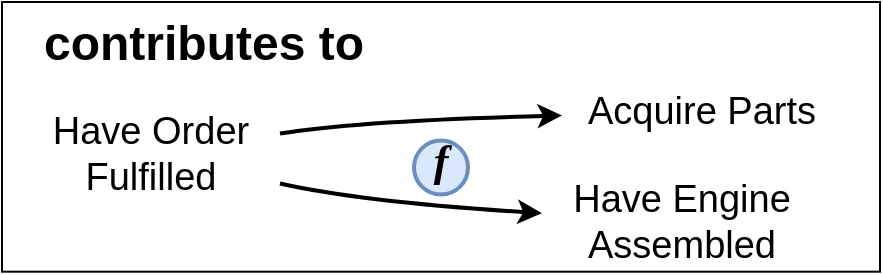 <mxfile version="15.4.0" type="device" pages="14"><diagram name="iRL-manu-rel-1-contr-neg" id="lrQCM1Hvvk60PSm_WDTy"><mxGraphModel dx="4578" dy="3978" grid="1" gridSize="10" guides="1" tooltips="1" connect="1" arrows="1" fold="1" page="1" pageScale="1" pageWidth="850" pageHeight="1100" math="0" shadow="0"><root><mxCell id="0"/><mxCell id="1" parent="0"/><mxCell id="fjFCKpnaUV9YH-O8B2NR-1" value="&lt;font&gt;&lt;b&gt;contributes to&lt;/b&gt;&lt;/font&gt;" style="rounded=0;whiteSpace=wrap;html=1;align=left;fontSize=24;spacingLeft=19;horizontal=1;verticalAlign=top;" parent="1" vertex="1"><mxGeometry x="-3180" y="-3000" width="439" height="134.84" as="geometry"/></mxCell><mxCell id="fjFCKpnaUV9YH-O8B2NR-2" value="Have Order Fulfilled" style="text;html=1;align=center;verticalAlign=middle;whiteSpace=wrap;rounded=0;fontSize=19;" parent="1" vertex="1"><mxGeometry x="-3170" y="-2947.58" width="129" height="47.58" as="geometry"/></mxCell><mxCell id="fjFCKpnaUV9YH-O8B2NR-3" value="Acquire Parts" style="text;html=1;align=center;verticalAlign=middle;whiteSpace=wrap;rounded=0;fontSize=19;" parent="1" vertex="1"><mxGeometry x="-2900" y="-2980" width="140" height="70" as="geometry"/></mxCell><mxCell id="fjFCKpnaUV9YH-O8B2NR-4" value="" style="endArrow=classic;html=1;strokeWidth=2;curved=1;fontStyle=0;fontSize=11;" parent="1" source="fjFCKpnaUV9YH-O8B2NR-2" target="fjFCKpnaUV9YH-O8B2NR-3" edge="1"><mxGeometry width="50" height="50" relative="1" as="geometry"><mxPoint x="-2973" y="-2919.58" as="sourcePoint"/><mxPoint x="-3001" y="-2890.58" as="targetPoint"/><Array as="points"><mxPoint x="-3001" y="-2940.74"/></Array></mxGeometry></mxCell><mxCell id="1B3afFmwg3iGzVP_gcV6-1" value="Have Engine Assembled" style="text;html=1;align=center;verticalAlign=middle;whiteSpace=wrap;rounded=0;fontSize=19;" parent="1" vertex="1"><mxGeometry x="-2910" y="-2910" width="140" height="40" as="geometry"/></mxCell><mxCell id="1B3afFmwg3iGzVP_gcV6-2" value="" style="endArrow=classic;html=1;strokeWidth=2;curved=1;fontStyle=0;fontSize=11;" parent="1" source="fjFCKpnaUV9YH-O8B2NR-2" target="1B3afFmwg3iGzVP_gcV6-1" edge="1"><mxGeometry width="50" height="50" relative="1" as="geometry"><mxPoint x="-3033" y="-2921" as="sourcePoint"/><mxPoint x="-2890" y="-2933" as="targetPoint"/><Array as="points"><mxPoint x="-3000" y="-2900"/></Array></mxGeometry></mxCell><object label="&lt;font face=&quot;Times New Roman&quot; style=&quot;font-size: 22px;&quot;&gt;&lt;i style=&quot;font-size: 22px;&quot;&gt;f&lt;/i&gt;&lt;/font&gt;" concept="effectGroup" id="n0GbMS6AL4RAyBENPc25-1"><mxCell style="ellipse;whiteSpace=wrap;html=1;aspect=fixed;strokeWidth=2;fontSize=22;fillColor=#dae8fc;strokeColor=#6c8ebf;verticalAlign=middle;spacingBottom=5;fontStyle=1" parent="1" vertex="1"><mxGeometry x="-2974" y="-2930.74" width="27" height="27" as="geometry"/></mxCell></object></root></mxGraphModel></diagram><diagram id="jRgEcZpF6pAmbIoYRc1D" name="iRL-manu-rel-2-contr-neg"><mxGraphModel dx="4578" dy="3978" grid="1" gridSize="10" guides="1" tooltips="1" connect="1" arrows="1" fold="1" page="1" pageScale="1" pageWidth="850" pageHeight="1100" math="0" shadow="0"><root><mxCell id="0"/><mxCell id="1" parent="0"/><mxCell id="3MwRY0myMUpInlV-LfYu-1" value="&lt;b&gt;contributes to&lt;/b&gt;" style="rounded=0;whiteSpace=wrap;html=1;align=left;fontSize=24;spacingLeft=19;horizontal=1;verticalAlign=top;" parent="1" vertex="1"><mxGeometry x="-3180" y="-3000" width="439" height="134.84" as="geometry"/></mxCell><mxCell id="3MwRY0myMUpInlV-LfYu-2" value="Have Engine Assembled" style="text;html=1;align=center;verticalAlign=middle;whiteSpace=wrap;rounded=0;fontSize=19;" parent="1" vertex="1"><mxGeometry x="-3170" y="-2940" width="129" height="30" as="geometry"/></mxCell><mxCell id="3MwRY0myMUpInlV-LfYu-3" value="Assemble Engine In House" style="text;html=1;align=center;verticalAlign=middle;whiteSpace=wrap;rounded=0;fontSize=19;" parent="1" vertex="1"><mxGeometry x="-2910" y="-3000" width="150" height="70" as="geometry"/></mxCell><mxCell id="3MwRY0myMUpInlV-LfYu-4" value="" style="endArrow=classic;html=1;strokeWidth=2;curved=1;fontStyle=0;fontSize=11;" parent="1" source="3MwRY0myMUpInlV-LfYu-2" target="3MwRY0myMUpInlV-LfYu-3" edge="1"><mxGeometry width="50" height="50" relative="1" as="geometry"><mxPoint x="-2973" y="-2919.58" as="sourcePoint"/><mxPoint x="-3001" y="-2890.58" as="targetPoint"/><Array as="points"><mxPoint x="-3001" y="-2940.74"/></Array></mxGeometry></mxCell><mxCell id="3MwRY0myMUpInlV-LfYu-6" value="Outsource Assembly" style="text;html=1;align=center;verticalAlign=middle;whiteSpace=wrap;rounded=0;fontSize=19;" parent="1" vertex="1"><mxGeometry x="-2900" y="-2920" width="140" height="40" as="geometry"/></mxCell><mxCell id="3MwRY0myMUpInlV-LfYu-7" value="" style="endArrow=classic;html=1;strokeWidth=2;curved=1;fontStyle=0;fontSize=11;exitX=1;exitY=0.5;exitDx=0;exitDy=0;" parent="1" source="3MwRY0myMUpInlV-LfYu-2" target="3MwRY0myMUpInlV-LfYu-6" edge="1"><mxGeometry width="50" height="50" relative="1" as="geometry"><mxPoint x="-3033" y="-2921" as="sourcePoint"/><mxPoint x="-2890" y="-2933" as="targetPoint"/><Array as="points"><mxPoint x="-3000" y="-2900"/></Array></mxGeometry></mxCell><object label="&lt;font face=&quot;Times New Roman&quot; style=&quot;font-size: 22px;&quot;&gt;&lt;i style=&quot;font-size: 22px;&quot;&gt;f&lt;/i&gt;&lt;/font&gt;" concept="effectGroup" id="y2nAMRSIOtC9xC3br-4C-1"><mxCell style="ellipse;whiteSpace=wrap;html=1;aspect=fixed;strokeWidth=2;fontSize=22;fillColor=#dae8fc;strokeColor=#6c8ebf;verticalAlign=middle;spacingBottom=5;fontStyle=1" parent="1" vertex="1"><mxGeometry x="-2960" y="-2930.74" width="27" height="27" as="geometry"/></mxCell></object></root></mxGraphModel></diagram><diagram id="zBmDgi2XzJmhAONFBeY-" name="iRL-manu-rel-3-contr-neg"><mxGraphModel dx="4578" dy="3978" grid="1" gridSize="10" guides="1" tooltips="1" connect="1" arrows="1" fold="1" page="1" pageScale="1" pageWidth="850" pageHeight="1100" math="0" shadow="0"><root><mxCell id="0"/><mxCell id="1" parent="0"/><mxCell id="jyI7H2SR0KBquLTpzaB4-1" value="&lt;b&gt;contributes to&lt;/b&gt;" style="rounded=0;whiteSpace=wrap;html=1;align=left;fontSize=24;spacingLeft=19;horizontal=1;verticalAlign=top;" parent="1" vertex="1"><mxGeometry x="-3180" y="-3000" width="439" height="134.84" as="geometry"/></mxCell><mxCell id="jyI7H2SR0KBquLTpzaB4-2" value="Acquire Parts" style="text;html=1;align=center;verticalAlign=middle;whiteSpace=wrap;rounded=0;fontSize=19;" parent="1" vertex="1"><mxGeometry x="-3170" y="-2932.24" width="129" height="30" as="geometry"/></mxCell><mxCell id="jyI7H2SR0KBquLTpzaB4-3" value="Parts Acquired In Time" style="text;html=1;align=center;verticalAlign=middle;whiteSpace=wrap;rounded=0;fontSize=19;" parent="1" vertex="1"><mxGeometry x="-2950" y="-3010" width="200" height="70" as="geometry"/></mxCell><mxCell id="jyI7H2SR0KBquLTpzaB4-4" value="" style="endArrow=classic;html=1;strokeWidth=2;curved=1;fontStyle=0;fontSize=11;" parent="1" source="jyI7H2SR0KBquLTpzaB4-2" target="jyI7H2SR0KBquLTpzaB4-3" edge="1"><mxGeometry width="50" height="50" relative="1" as="geometry"><mxPoint x="-2973" y="-2919.58" as="sourcePoint"/><mxPoint x="-3001" y="-2890.58" as="targetPoint"/><Array as="points"><mxPoint x="-3001" y="-2940.74"/></Array></mxGeometry></mxCell><mxCell id="jyI7H2SR0KBquLTpzaB4-6" value="Parts Acquired Late" style="text;html=1;align=center;verticalAlign=middle;whiteSpace=wrap;rounded=0;fontSize=19;" parent="1" vertex="1"><mxGeometry x="-2930" y="-2943.74" width="170" height="40" as="geometry"/></mxCell><mxCell id="jyI7H2SR0KBquLTpzaB4-7" value="" style="endArrow=classic;html=1;strokeWidth=2;curved=1;fontStyle=0;fontSize=11;exitX=1;exitY=0.5;exitDx=0;exitDy=0;" parent="1" source="jyI7H2SR0KBquLTpzaB4-2" target="jyI7H2SR0KBquLTpzaB4-6" edge="1"><mxGeometry width="50" height="50" relative="1" as="geometry"><mxPoint x="-3033" y="-2921" as="sourcePoint"/><mxPoint x="-2890" y="-2933" as="targetPoint"/><Array as="points"><mxPoint x="-3000" y="-2910"/></Array></mxGeometry></mxCell><object label="&lt;font face=&quot;Times New Roman&quot; style=&quot;font-size: 22px;&quot;&gt;&lt;i style=&quot;font-size: 22px;&quot;&gt;f&lt;/i&gt;&lt;/font&gt;" concept="effectGroup" id="VQg__jOPiKI8ullw5Ye1-2"><mxCell style="ellipse;whiteSpace=wrap;html=1;aspect=fixed;strokeWidth=2;fontSize=22;fillColor=#dae8fc;strokeColor=#6c8ebf;verticalAlign=middle;spacingBottom=5;fontStyle=1" parent="1" vertex="1"><mxGeometry x="-2998" y="-2927" width="27" height="27" as="geometry"/></mxCell></object><mxCell id="4Ixpwz-0s__r1BEwadpY-1" style="edgeStyle=orthogonalEdgeStyle;rounded=0;orthogonalLoop=1;jettySize=auto;html=1;exitX=0.5;exitY=1;exitDx=0;exitDy=0;" edge="1" parent="1" source="jyI7H2SR0KBquLTpzaB4-2" target="jyI7H2SR0KBquLTpzaB4-2"><mxGeometry relative="1" as="geometry"/></mxCell><mxCell id="4Ixpwz-0s__r1BEwadpY-2" value="Parts Never Acquired" style="text;html=1;align=center;verticalAlign=middle;whiteSpace=wrap;rounded=0;fontSize=19;" vertex="1" parent="1"><mxGeometry x="-2940" y="-2903.74" width="190" height="40" as="geometry"/></mxCell><mxCell id="4Ixpwz-0s__r1BEwadpY-3" value="" style="endArrow=classic;html=1;strokeWidth=2;curved=1;fontStyle=0;fontSize=11;" edge="1" parent="1" source="jyI7H2SR0KBquLTpzaB4-2" target="4Ixpwz-0s__r1BEwadpY-2"><mxGeometry width="50" height="50" relative="1" as="geometry"><mxPoint x="-3031" y="-2907.24" as="sourcePoint"/><mxPoint x="-2890" y="-2903.082" as="targetPoint"/><Array as="points"><mxPoint x="-2990" y="-2884"/></Array></mxGeometry></mxCell></root></mxGraphModel></diagram><diagram id="1IxjrtlEPSZ1EHy36e9s" name="iRL-manu-rel-4-contr-neg"><mxGraphModel dx="4578" dy="3978" grid="1" gridSize="10" guides="1" tooltips="1" connect="1" arrows="1" fold="1" page="1" pageScale="1" pageWidth="850" pageHeight="1100" math="0" shadow="0"><root><mxCell id="0"/><mxCell id="1" parent="0"/><mxCell id="nlNQb1uuhed4q07HRmEf-1" value="&lt;b&gt;contributes to&lt;/b&gt;" style="rounded=0;whiteSpace=wrap;html=1;align=left;fontSize=24;spacingLeft=19;horizontal=1;verticalAlign=top;" parent="1" vertex="1"><mxGeometry x="-3180" y="-3000" width="439" height="134.84" as="geometry"/></mxCell><mxCell id="nlNQb1uuhed4q07HRmEf-2" value="Parts Never Acquired" style="text;html=1;align=center;verticalAlign=middle;whiteSpace=wrap;rounded=0;fontSize=19;" parent="1" vertex="1"><mxGeometry x="-3150" y="-2930.74" width="120" height="30" as="geometry"/></mxCell><mxCell id="nlNQb1uuhed4q07HRmEf-3" value="&amp;nbsp;Order is Cancelled" style="text;html=1;align=center;verticalAlign=middle;whiteSpace=wrap;rounded=0;fontSize=19;" parent="1" vertex="1"><mxGeometry x="-2880" y="-2950.74" width="100" height="70" as="geometry"/></mxCell><mxCell id="RuJxHSUn0UA0OMpb73bB-1" value="" style="endArrow=classic;html=1;strokeWidth=2;curved=1;fontStyle=0;fontSize=11;" parent="1" source="nlNQb1uuhed4q07HRmEf-2" target="nlNQb1uuhed4q07HRmEf-3" edge="1"><mxGeometry width="50" height="50" relative="1" as="geometry"><mxPoint x="-3043" y="-2931" as="sourcePoint"/><mxPoint x="-2900" y="-2943" as="targetPoint"/><Array as="points"><mxPoint x="-3001" y="-2940.74"/></Array></mxGeometry></mxCell><mxCell id="RuJxHSUn0UA0OMpb73bB-2" value="&lt;span style=&quot;color: rgba(0, 0, 0, 0); font-family: monospace; font-size: 0px; text-align: start; background-color: rgb(251, 251, 251);&quot;&gt;%3CmxGraphModel%3E%3Croot%3E%3CmxCell%20id%3D%220%22%2F%3E%3CmxCell%20id%3D%221%22%20parent%3D%220%22%2F%3E%3Cobject%20label%3D%22%26lt%3Bfont%20face%3D%26quot%3BTimes%20New%20Roman%26quot%3B%20style%3D%26quot%3Bfont-size%3A%2022px%3B%26quot%3B%26gt%3B%26lt%3Bi%20style%3D%26quot%3Bfont-size%3A%2022px%3B%26quot%3B%26gt%3Bf%26lt%3B%2Fi%26gt%3B%26lt%3B%2Ffont%26gt%3B%22%20concept%3D%22effectGroup%22%20id%3D%222%22%3E%3CmxCell%20style%3D%22ellipse%3BwhiteSpace%3Dwrap%3Bhtml%3D1%3Baspect%3Dfixed%3BstrokeWidth%3D2%3BfontSize%3D22%3BfillColor%3D%23dae8fc%3BstrokeColor%3D%236c8ebf%3BverticalAlign%3Dmiddle%3BspacingBottom%3D5%3BfontStyle%3D1%22%20vertex%3D%221%22%20parent%3D%221%22%3E%3CmxGeometry%20x%3D%22-2974%22%20y%3D%22-2930.74%22%20width%3D%2227%22%20height%3D%2227%22%20as%3D%22geometry%22%2F%3E%3C%2FmxCell%3E%3C%2Fobject%3E%3C%2Froot%3E%3C%2FmxGraphModel%3E&lt;/span&gt;" style="edgeLabel;html=1;align=center;verticalAlign=middle;resizable=0;points=[];fontSize=22;labelBackgroundColor=default;" parent="RuJxHSUn0UA0OMpb73bB-1" vertex="1" connectable="0"><mxGeometry x="-0.196" y="-16" relative="1" as="geometry"><mxPoint x="10" y="-18" as="offset"/></mxGeometry></mxCell><object label="&lt;font face=&quot;Times New Roman&quot; style=&quot;font-size: 22px;&quot;&gt;&lt;i style=&quot;font-size: 22px;&quot;&gt;f&lt;/i&gt;&lt;/font&gt;" concept="effectGroup" id="-CTbC-0-UyElyNx4-uv4-1"><mxCell style="ellipse;whiteSpace=wrap;html=1;aspect=fixed;strokeWidth=2;fontSize=22;fillColor=#dae8fc;strokeColor=#6c8ebf;verticalAlign=middle;spacingBottom=5;fontStyle=1" parent="1" vertex="1"><mxGeometry x="-2974" y="-2910" width="27" height="27" as="geometry"/></mxCell></object></root></mxGraphModel></diagram><diagram id="mF4jjamFUtdUcgxOceSQ" name="iRL-manu-rel-5-contr-neg"><mxGraphModel dx="4578" dy="3978" grid="1" gridSize="10" guides="1" tooltips="1" connect="1" arrows="1" fold="1" page="1" pageScale="1" pageWidth="850" pageHeight="1100" math="0" shadow="0"><root><mxCell id="0"/><mxCell id="1" parent="0"/><mxCell id="Jh1ieqGiToqUIMGj4EJh-1" value="&lt;b&gt;contributes to&lt;/b&gt;" style="rounded=0;whiteSpace=wrap;html=1;align=left;fontSize=24;spacingLeft=19;horizontal=1;verticalAlign=top;" parent="1" vertex="1"><mxGeometry x="-3220" y="-3040" width="439" height="134.84" as="geometry"/></mxCell><mxCell id="Jh1ieqGiToqUIMGj4EJh-2" value="Order is Cancelled" style="text;html=1;align=center;verticalAlign=middle;whiteSpace=wrap;rounded=0;fontSize=19;" parent="1" vertex="1"><mxGeometry x="-3180" y="-2970.74" width="100" height="30" as="geometry"/></mxCell><mxCell id="Jh1ieqGiToqUIMGj4EJh-3" value="Penalty is Issued" style="text;html=1;align=center;verticalAlign=middle;whiteSpace=wrap;rounded=0;fontSize=19;" parent="1" vertex="1"><mxGeometry x="-2910" y="-2990.74" width="90" height="70" as="geometry"/></mxCell><mxCell id="Jh1ieqGiToqUIMGj4EJh-4" value="" style="endArrow=classic;html=1;strokeWidth=2;curved=1;fontStyle=0;fontSize=11;" parent="1" source="Jh1ieqGiToqUIMGj4EJh-2" target="Jh1ieqGiToqUIMGj4EJh-3" edge="1"><mxGeometry width="50" height="50" relative="1" as="geometry"><mxPoint x="-3083" y="-2971" as="sourcePoint"/><mxPoint x="-2940" y="-2983" as="targetPoint"/><Array as="points"><mxPoint x="-3041" y="-2980.74"/></Array></mxGeometry></mxCell><object label="&lt;font face=&quot;Times New Roman&quot; style=&quot;font-size: 22px;&quot;&gt;&lt;i style=&quot;font-size: 22px;&quot;&gt;f&lt;/i&gt;&lt;/font&gt;" concept="effectGroup" id="W8saQ-b4gjzSUmflHWuE-1"><mxCell style="ellipse;whiteSpace=wrap;html=1;aspect=fixed;strokeWidth=2;fontSize=22;fillColor=#dae8fc;strokeColor=#6c8ebf;verticalAlign=middle;spacingBottom=5;fontStyle=1" parent="1" vertex="1"><mxGeometry x="-3000" y="-2960" width="27" height="27" as="geometry"/></mxCell></object></root></mxGraphModel></diagram><diagram id="vYKbGq_c37cxqWt-kweQ" name="iRL-manu-rel-6-contr-neg"><mxGraphModel dx="4578" dy="3978" grid="1" gridSize="10" guides="1" tooltips="1" connect="1" arrows="1" fold="1" page="1" pageScale="1" pageWidth="850" pageHeight="1100" math="0" shadow="0"><root><mxCell id="0"/><mxCell id="1" parent="0"/><mxCell id="4D4Ky4i7R2cBNQQYwYDM-1" value="&lt;b&gt;contributes to&lt;/b&gt;" style="rounded=0;whiteSpace=wrap;html=1;align=left;fontSize=24;spacingLeft=19;horizontal=1;verticalAlign=top;" parent="1" vertex="1"><mxGeometry x="-3220" y="-3040" width="439" height="134.84" as="geometry"/></mxCell><mxCell id="4D4Ky4i7R2cBNQQYwYDM-2" value="Previous Order was Cancelled" style="text;html=1;align=center;verticalAlign=middle;whiteSpace=wrap;rounded=0;fontSize=19;" parent="1" vertex="1"><mxGeometry x="-3181" y="-2970.74" width="100" height="30" as="geometry"/></mxCell><mxCell id="4D4Ky4i7R2cBNQQYwYDM-3" value="Penalty is Issued" style="text;html=1;align=center;verticalAlign=middle;whiteSpace=wrap;rounded=0;fontSize=19;" parent="1" vertex="1"><mxGeometry x="-2910" y="-2981.11" width="90" height="50.74" as="geometry"/></mxCell><mxCell id="4D4Ky4i7R2cBNQQYwYDM-4" value="" style="endArrow=classic;html=1;strokeWidth=2;curved=1;fontStyle=0;fontSize=11;" parent="1" source="4D4Ky4i7R2cBNQQYwYDM-2" target="4D4Ky4i7R2cBNQQYwYDM-3" edge="1"><mxGeometry width="50" height="50" relative="1" as="geometry"><mxPoint x="-3083" y="-2971" as="sourcePoint"/><mxPoint x="-2940" y="-2983" as="targetPoint"/><Array as="points"><mxPoint x="-3041" y="-2980.74"/></Array></mxGeometry></mxCell><object label="&lt;font face=&quot;Times New Roman&quot; style=&quot;font-size: 22px;&quot;&gt;&lt;i style=&quot;font-size: 22px;&quot;&gt;f&lt;/i&gt;&lt;/font&gt;" concept="effectGroup" id="vwCGuKpCg3rd1ExptLRq-1"><mxCell style="ellipse;whiteSpace=wrap;html=1;aspect=fixed;strokeWidth=2;fontSize=22;fillColor=#dae8fc;strokeColor=#6c8ebf;verticalAlign=middle;spacingBottom=5;fontStyle=1" parent="1" vertex="1"><mxGeometry x="-3000" y="-3008.11" width="27" height="27" as="geometry"/></mxCell></object></root></mxGraphModel></diagram><diagram id="Au_eIEvgqQtElC9Wct7o" name="iRL-manu-rel-7-contr-neg"><mxGraphModel dx="4578" dy="3978" grid="1" gridSize="10" guides="1" tooltips="1" connect="1" arrows="1" fold="1" page="1" pageScale="1" pageWidth="850" pageHeight="1100" math="0" shadow="0"><root><mxCell id="0"/><mxCell id="1" parent="0"/><mxCell id="8bAgGs7-TkSVf-weHCQd-1" value="&lt;b&gt;contributes to&lt;/b&gt;" style="rounded=0;whiteSpace=wrap;html=1;align=left;fontSize=24;spacingLeft=19;horizontal=1;verticalAlign=top;" parent="1" vertex="1"><mxGeometry x="-3220" y="-3040" width="439" height="134.84" as="geometry"/></mxCell><mxCell id="8bAgGs7-TkSVf-weHCQd-2" value="Acquire Parts" style="text;html=1;align=center;verticalAlign=middle;whiteSpace=wrap;rounded=0;fontSize=19;" parent="1" vertex="1"><mxGeometry x="-3181" y="-2970.74" width="100" height="30" as="geometry"/></mxCell><mxCell id="8bAgGs7-TkSVf-weHCQd-3" value="Have the Engine Assembled" style="text;html=1;align=center;verticalAlign=middle;whiteSpace=wrap;rounded=0;fontSize=19;" parent="1" vertex="1"><mxGeometry x="-2930" y="-2981.11" width="130" height="50.74" as="geometry"/></mxCell><mxCell id="8bAgGs7-TkSVf-weHCQd-4" value="" style="endArrow=classic;html=1;strokeWidth=2;curved=1;fontStyle=0;fontSize=11;" parent="1" source="8bAgGs7-TkSVf-weHCQd-2" target="8bAgGs7-TkSVf-weHCQd-3" edge="1"><mxGeometry width="50" height="50" relative="1" as="geometry"><mxPoint x="-3083" y="-2971" as="sourcePoint"/><mxPoint x="-2940" y="-2983" as="targetPoint"/><Array as="points"><mxPoint x="-3020" y="-2970"/></Array></mxGeometry></mxCell><object label="&lt;font face=&quot;Times New Roman&quot; style=&quot;font-size: 22px;&quot;&gt;&lt;i style=&quot;font-size: 22px;&quot;&gt;f&lt;/i&gt;&lt;/font&gt;" concept="effectGroup" id="yQDvTOH-EMm6IKngJEXE-1"><mxCell style="ellipse;whiteSpace=wrap;html=1;aspect=fixed;strokeWidth=2;fontSize=22;fillColor=#dae8fc;strokeColor=#6c8ebf;verticalAlign=middle;spacingBottom=5;fontStyle=1" parent="1" vertex="1"><mxGeometry x="-2974" y="-3008.11" width="27" height="27" as="geometry"/></mxCell></object></root></mxGraphModel></diagram><diagram id="4KhcXFip8CfWlh6ND8Yw" name="iRL-manu-rel-8-contr-neg"><mxGraphModel dx="4578" dy="3978" grid="1" gridSize="10" guides="1" tooltips="1" connect="1" arrows="1" fold="1" page="1" pageScale="1" pageWidth="850" pageHeight="1100" math="0" shadow="0"><root><mxCell id="0"/><mxCell id="1" parent="0"/><mxCell id="HlySVwfMdXEdnLrNr_hF-1" value="&lt;b&gt;contributes to&lt;/b&gt;" style="rounded=0;whiteSpace=wrap;html=1;align=left;fontSize=24;spacingLeft=19;horizontal=1;verticalAlign=top;" parent="1" vertex="1"><mxGeometry x="-3220" y="-3040" width="439" height="134.84" as="geometry"/></mxCell><mxCell id="HlySVwfMdXEdnLrNr_hF-2" value="Reputation (previous status)" style="text;html=1;align=center;verticalAlign=middle;whiteSpace=wrap;rounded=0;fontSize=19;" parent="1" vertex="1"><mxGeometry x="-3181" y="-2970.74" width="100" height="30" as="geometry"/></mxCell><mxCell id="HlySVwfMdXEdnLrNr_hF-3" value="Reputation" style="text;html=1;align=center;verticalAlign=middle;whiteSpace=wrap;rounded=0;fontSize=19;" parent="1" vertex="1"><mxGeometry x="-2920" y="-2990" width="100" height="49.26" as="geometry"/></mxCell><mxCell id="HlySVwfMdXEdnLrNr_hF-4" value="" style="endArrow=classic;html=1;strokeWidth=2;curved=1;fontStyle=0;fontSize=11;" parent="1" source="HlySVwfMdXEdnLrNr_hF-2" target="HlySVwfMdXEdnLrNr_hF-3" edge="1"><mxGeometry width="50" height="50" relative="1" as="geometry"><mxPoint x="-3083" y="-2971" as="sourcePoint"/><mxPoint x="-2940" y="-2983" as="targetPoint"/><Array as="points"><mxPoint x="-3000" y="-2981"/></Array></mxGeometry></mxCell><object label="&lt;font face=&quot;Times New Roman&quot; style=&quot;font-size: 22px;&quot;&gt;&lt;i style=&quot;font-size: 22px;&quot;&gt;f&lt;/i&gt;&lt;/font&gt;" concept="effectGroup" id="QxmQ4iel6p85cXNovwvX-1"><mxCell style="ellipse;whiteSpace=wrap;html=1;aspect=fixed;strokeWidth=2;fontSize=22;fillColor=#dae8fc;strokeColor=#6c8ebf;verticalAlign=middle;spacingBottom=5;fontStyle=1" parent="1" vertex="1"><mxGeometry x="-2988" y="-3017" width="27" height="27" as="geometry"/></mxCell></object></root></mxGraphModel></diagram><diagram id="FeQZBwoRJbgXJpnwxUOL" name="iRL-manu-rel-9-contr-neg"><mxGraphModel dx="4578" dy="3978" grid="1" gridSize="10" guides="1" tooltips="1" connect="1" arrows="1" fold="1" page="1" pageScale="1" pageWidth="850" pageHeight="1100" math="0" shadow="0"><root><mxCell id="0"/><mxCell id="1" parent="0"/><mxCell id="kzmNn4Tice0ezbUPIXT1-1" value="&lt;b&gt;contributes to&lt;/b&gt;" style="rounded=0;whiteSpace=wrap;html=1;align=left;fontSize=24;spacingLeft=19;horizontal=1;verticalAlign=top;" parent="1" vertex="1"><mxGeometry x="-3220" y="-3040" width="439" height="134.84" as="geometry"/></mxCell><mxCell id="kzmNn4Tice0ezbUPIXT1-2" value="Good Construction Quality" style="text;html=1;align=center;verticalAlign=middle;whiteSpace=wrap;rounded=0;fontSize=19;" parent="1" vertex="1"><mxGeometry x="-3181" y="-2970.74" width="100" height="30" as="geometry"/></mxCell><mxCell id="kzmNn4Tice0ezbUPIXT1-3" value="Reputation" style="text;html=1;align=center;verticalAlign=middle;whiteSpace=wrap;rounded=0;fontSize=19;" parent="1" vertex="1"><mxGeometry x="-2960" y="-2990.74" width="140" height="70" as="geometry"/></mxCell><mxCell id="kzmNn4Tice0ezbUPIXT1-4" value="" style="endArrow=classic;html=1;strokeWidth=2;curved=1;fontStyle=0;fontSize=11;" parent="1" source="kzmNn4Tice0ezbUPIXT1-2" target="kzmNn4Tice0ezbUPIXT1-3" edge="1"><mxGeometry width="50" height="50" relative="1" as="geometry"><mxPoint x="-3083" y="-2971" as="sourcePoint"/><mxPoint x="-2940" y="-2983" as="targetPoint"/><Array as="points"><mxPoint x="-3041" y="-2980.74"/></Array></mxGeometry></mxCell><object label="&lt;font face=&quot;Times New Roman&quot; style=&quot;font-size: 22px;&quot;&gt;&lt;i style=&quot;font-size: 22px;&quot;&gt;f&lt;/i&gt;&lt;/font&gt;" concept="effectGroup" id="Sju9_huK6cim9UV3leqf-1"><mxCell style="ellipse;whiteSpace=wrap;html=1;aspect=fixed;strokeWidth=2;fontSize=22;fillColor=#dae8fc;strokeColor=#6c8ebf;verticalAlign=middle;spacingBottom=5;fontStyle=1" parent="1" vertex="1"><mxGeometry x="-3014" y="-3017.74" width="27" height="27" as="geometry"/></mxCell></object></root></mxGraphModel></diagram><diagram id="P1F7y5oBeZOF15YZMAfe" name="iRL-manu-rel-10-contr-neg"><mxGraphModel dx="4578" dy="3978" grid="1" gridSize="10" guides="1" tooltips="1" connect="1" arrows="1" fold="1" page="1" pageScale="1" pageWidth="850" pageHeight="1100" math="0" shadow="0"><root><mxCell id="0"/><mxCell id="1" parent="0"/><mxCell id="xvbG_RXCLySQc_8d9MsR-1" value="&lt;b&gt;contributes to&lt;/b&gt;" style="rounded=0;whiteSpace=wrap;html=1;align=left;fontSize=24;spacingLeft=19;horizontal=1;verticalAlign=top;" parent="1" vertex="1"><mxGeometry x="-3220" y="-3040" width="439" height="134.84" as="geometry"/></mxCell><mxCell id="xvbG_RXCLySQc_8d9MsR-2" value="Bad Construction Quality" style="text;html=1;align=center;verticalAlign=middle;whiteSpace=wrap;rounded=0;fontSize=19;" parent="1" vertex="1"><mxGeometry x="-3220" y="-2990" width="158" height="70" as="geometry"/></mxCell><mxCell id="xvbG_RXCLySQc_8d9MsR-3" value="Reputation" style="text;html=1;align=center;verticalAlign=middle;whiteSpace=wrap;rounded=0;fontSize=19;" parent="1" vertex="1"><mxGeometry x="-2941" y="-2990.74" width="140" height="70" as="geometry"/></mxCell><mxCell id="xvbG_RXCLySQc_8d9MsR-4" value="" style="endArrow=classic;html=1;strokeWidth=2;curved=1;fontStyle=0;fontSize=11;" parent="1" source="xvbG_RXCLySQc_8d9MsR-2" target="xvbG_RXCLySQc_8d9MsR-3" edge="1"><mxGeometry width="50" height="50" relative="1" as="geometry"><mxPoint x="-3083" y="-2971" as="sourcePoint"/><mxPoint x="-2940" y="-2983" as="targetPoint"/><Array as="points"><mxPoint x="-3000" y="-2940"/></Array></mxGeometry></mxCell><object label="&lt;font face=&quot;Times New Roman&quot; style=&quot;font-size: 22px;&quot;&gt;&lt;i style=&quot;font-size: 22px;&quot;&gt;f&lt;/i&gt;&lt;/font&gt;" concept="effectGroup" id="rU_0Xoy4YSvmLJbQ-bRQ-1"><mxCell style="ellipse;whiteSpace=wrap;html=1;aspect=fixed;strokeWidth=2;fontSize=22;fillColor=#dae8fc;strokeColor=#6c8ebf;verticalAlign=middle;spacingBottom=5;fontStyle=1" parent="1" vertex="1"><mxGeometry x="-3002" y="-2990.74" width="27" height="27" as="geometry"/></mxCell></object></root></mxGraphModel></diagram><diagram id="Xo7n9-qTVo7QPiPUUxzN" name="iRL-manu-rel-11-contr-neg"><mxGraphModel dx="4834" dy="4136" grid="1" gridSize="10" guides="1" tooltips="1" connect="1" arrows="1" fold="1" page="1" pageScale="1" pageWidth="850" pageHeight="1100" math="0" shadow="0">&#xa;      <root>&#xa;        <mxCell id="0"/>&#xa;        <mxCell id="1" parent="0"/>&#xa;        <mxCell id="RVhw47yI1inJTAi2Jn-t-1" value="&lt;b&gt;contributes to&lt;/b&gt;" style="rounded=0;whiteSpace=wrap;html=1;align=left;fontSize=24;spacingLeft=19;horizontal=1;verticalAlign=top;" parent="1" vertex="1">&#xa;          <mxGeometry x="-3220" y="-3040" width="439" height="134.84" as="geometry"/>&#xa;        </mxCell>&#xa;        <mxCell id="RVhw47yI1inJTAi2Jn-t-2" value="Heater On" style="text;html=1;align=center;verticalAlign=middle;whiteSpace=wrap;rounded=0;fontSize=19;" parent="1" vertex="1">&#xa;          <mxGeometry x="-3190" y="-2970.74" width="100" height="30" as="geometry"/>&#xa;        </mxCell>&#xa;        <mxCell id="RVhw47yI1inJTAi2Jn-t-3" value="Maintain Ideal Temperature (current level)" style="text;html=1;align=center;verticalAlign=middle;whiteSpace=wrap;rounded=0;fontSize=19;" parent="1" vertex="1">&#xa;          <mxGeometry x="-2960" y="-2990.74" width="140" height="70" as="geometry"/>&#xa;        </mxCell>&#xa;        <mxCell id="RVhw47yI1inJTAi2Jn-t-4" value="" style="endArrow=classic;html=1;strokeWidth=2;curved=1;fontStyle=0;fontSize=11;" parent="1" source="RVhw47yI1inJTAi2Jn-t-2" target="RVhw47yI1inJTAi2Jn-t-3" edge="1">&#xa;          <mxGeometry width="50" height="50" relative="1" as="geometry">&#xa;            <mxPoint x="-3083" y="-2971" as="sourcePoint"/>&#xa;            <mxPoint x="-2940" y="-2983" as="targetPoint"/>&#xa;            <Array as="points">&#xa;              <mxPoint x="-3041" y="-2980.74"/>&#xa;            </Array>&#xa;          </mxGeometry>&#xa;        </mxCell>&#xa;        <object label="&lt;font face=&quot;Times New Roman&quot; style=&quot;font-size: 22px;&quot;&gt;&lt;i style=&quot;font-size: 22px;&quot;&gt;f&lt;/i&gt;&lt;/font&gt;" concept="effectGroup" id="cKoWqY2MsXj3AWiKEDTe-1">&#xa;          <mxCell style="ellipse;whiteSpace=wrap;html=1;aspect=fixed;strokeWidth=2;fontSize=22;fillColor=#dae8fc;strokeColor=#6c8ebf;verticalAlign=middle;spacingBottom=5;fontStyle=1" vertex="1" parent="1">&#xa;            <mxGeometry x="-3030" y="-2960" width="27" height="27" as="geometry"/>&#xa;          </mxCell>&#xa;        </object>&#xa;      </root>&#xa;    </mxGraphModel></diagram><diagram id="enEovX3N7CVmyAMt918q" name="iRL-manu-rel-12-contr-neg"><mxGraphModel dx="4834" dy="4136" grid="1" gridSize="10" guides="1" tooltips="1" connect="1" arrows="1" fold="1" page="1" pageScale="1" pageWidth="850" pageHeight="1100" math="0" shadow="0">&#xa;      <root>&#xa;        <mxCell id="0"/>&#xa;        <mxCell id="1" parent="0"/>&#xa;        <mxCell id="xQaqpPyg9VID6BLQ5Ywr-1" value="&lt;b&gt;contributes to&lt;/b&gt;" style="rounded=0;whiteSpace=wrap;html=1;align=left;fontSize=24;spacingLeft=19;horizontal=1;verticalAlign=top;" parent="1" vertex="1">&#xa;          <mxGeometry x="-3220" y="-3040" width="439" height="134.84" as="geometry"/>&#xa;        </mxCell>&#xa;        <mxCell id="xQaqpPyg9VID6BLQ5Ywr-2" value="Minimize Running Time" style="text;html=1;align=center;verticalAlign=middle;whiteSpace=wrap;rounded=0;fontSize=19;" parent="1" vertex="1">&#xa;          <mxGeometry x="-3220" y="-2970.74" width="139" height="30" as="geometry"/>&#xa;        </mxCell>&#xa;        <mxCell id="xQaqpPyg9VID6BLQ5Ywr-3" value="Minimize Cost" style="text;html=1;align=center;verticalAlign=middle;whiteSpace=wrap;rounded=0;fontSize=19;" parent="1" vertex="1">&#xa;          <mxGeometry x="-2960" y="-2990.74" width="140" height="70" as="geometry"/>&#xa;        </mxCell>&#xa;        <mxCell id="xQaqpPyg9VID6BLQ5Ywr-4" value="" style="endArrow=classic;html=1;strokeWidth=2;curved=1;fontStyle=0;fontSize=11;" parent="1" source="xQaqpPyg9VID6BLQ5Ywr-2" target="xQaqpPyg9VID6BLQ5Ywr-3" edge="1">&#xa;          <mxGeometry width="50" height="50" relative="1" as="geometry">&#xa;            <mxPoint x="-3083" y="-2971" as="sourcePoint"/>&#xa;            <mxPoint x="-2940" y="-2983" as="targetPoint"/>&#xa;            <Array as="points">&#xa;              <mxPoint x="-3041" y="-2980.74"/>&#xa;            </Array>&#xa;          </mxGeometry>&#xa;        </mxCell>&#xa;        <object label="&lt;font face=&quot;Times New Roman&quot; style=&quot;font-size: 22px;&quot;&gt;&lt;i style=&quot;font-size: 22px;&quot;&gt;f&lt;/i&gt;&lt;/font&gt;" concept="effectGroup" id="jP1hytmkHViIcgtDLqTo-1">&#xa;          <mxCell style="ellipse;whiteSpace=wrap;html=1;aspect=fixed;strokeWidth=2;fontSize=22;fillColor=#dae8fc;strokeColor=#6c8ebf;verticalAlign=middle;spacingBottom=5;fontStyle=1" vertex="1" parent="1">&#xa;            <mxGeometry x="-3040" y="-2960" width="27" height="27" as="geometry"/>&#xa;          </mxCell>&#xa;        </object>&#xa;      </root>&#xa;    </mxGraphModel></diagram><diagram name="iRL-manu-rel-13-contr-neg" id="P5TjuPJcCvfCDk246iFM"><mxGraphModel dx="4834" dy="4136" grid="1" gridSize="10" guides="1" tooltips="1" connect="1" arrows="1" fold="1" page="1" pageScale="1" pageWidth="850" pageHeight="1100" math="0" shadow="0">&#xa;      <root>&#xa;        <mxCell id="KZR2G05XeIorMjJvlH5d-0"/>&#xa;        <mxCell id="KZR2G05XeIorMjJvlH5d-1" parent="KZR2G05XeIorMjJvlH5d-0"/>&#xa;        <mxCell id="P1nydeQG2YEQZM4IScHP-0" value="&lt;b&gt;contributes to&lt;/b&gt;" style="rounded=0;whiteSpace=wrap;html=1;align=left;fontSize=24;spacingLeft=19;horizontal=1;verticalAlign=top;" parent="KZR2G05XeIorMjJvlH5d-1" vertex="1">&#xa;          <mxGeometry x="-3220" y="-3040" width="439" height="134.84" as="geometry"/>&#xa;        </mxCell>&#xa;        <mxCell id="P1nydeQG2YEQZM4IScHP-1" value="Maintain Ideal Temperature" style="text;html=1;align=center;verticalAlign=middle;whiteSpace=wrap;rounded=0;fontSize=19;" parent="KZR2G05XeIorMjJvlH5d-1" vertex="1">&#xa;          <mxGeometry x="-3200" y="-2990" width="150" height="60" as="geometry"/>&#xa;        </mxCell>&#xa;        <mxCell id="P1nydeQG2YEQZM4IScHP-2" value="Maximize Comfort" style="text;html=1;align=center;verticalAlign=middle;whiteSpace=wrap;rounded=0;fontSize=19;" parent="KZR2G05XeIorMjJvlH5d-1" vertex="1">&#xa;          <mxGeometry x="-2900" y="-2990.74" width="110" height="70" as="geometry"/>&#xa;        </mxCell>&#xa;        <mxCell id="P1nydeQG2YEQZM4IScHP-3" value="" style="endArrow=classic;html=1;strokeWidth=2;curved=1;fontStyle=0;fontSize=11;" parent="KZR2G05XeIorMjJvlH5d-1" source="P1nydeQG2YEQZM4IScHP-1" target="P1nydeQG2YEQZM4IScHP-2" edge="1">&#xa;          <mxGeometry width="50" height="50" relative="1" as="geometry">&#xa;            <mxPoint x="-3083" y="-2971" as="sourcePoint"/>&#xa;            <mxPoint x="-2940" y="-2983" as="targetPoint"/>&#xa;            <Array as="points">&#xa;              <mxPoint x="-2970" y="-2980"/>&#xa;            </Array>&#xa;          </mxGeometry>&#xa;        </mxCell>&#xa;        <object label="&lt;font face=&quot;Times New Roman&quot; style=&quot;font-size: 22px;&quot;&gt;&lt;i style=&quot;font-size: 22px;&quot;&gt;f&lt;/i&gt;&lt;/font&gt;" concept="effectGroup" id="kFqSZx_nGmuRHnalisyB-0">&#xa;          <mxCell style="ellipse;whiteSpace=wrap;html=1;aspect=fixed;strokeWidth=2;fontSize=22;fillColor=#dae8fc;strokeColor=#6c8ebf;verticalAlign=middle;spacingBottom=5;fontStyle=1" vertex="1" parent="KZR2G05XeIorMjJvlH5d-1">&#xa;            <mxGeometry x="-2988" y="-2957" width="27" height="27" as="geometry"/>&#xa;          </mxCell>&#xa;        </object>&#xa;      </root>&#xa;    </mxGraphModel></diagram><diagram id="KmZoFBOVh3dv930wX-Ls" name="iRL-manu-rel-14-contr-neg"><mxGraphModel dx="4834" dy="4136" grid="1" gridSize="10" guides="1" tooltips="1" connect="1" arrows="1" fold="1" page="1" pageScale="1" pageWidth="850" pageHeight="1100" math="0" shadow="0">&#xa;      <root>&#xa;        <mxCell id="0"/>&#xa;        <mxCell id="1" parent="0"/>&#xa;        <mxCell id="zR3rDmZMNpX64OfMa4Os-1" value="&lt;b&gt;contributes to&lt;/b&gt;" style="rounded=0;whiteSpace=wrap;html=1;align=left;fontSize=24;spacingLeft=19;horizontal=1;verticalAlign=top;" parent="1" vertex="1">&#xa;          <mxGeometry x="-3220" y="-3040" width="439" height="134.84" as="geometry"/>&#xa;        </mxCell>&#xa;        <mxCell id="zR3rDmZMNpX64OfMa4Os-2" value="Controller" style="text;html=1;align=center;verticalAlign=middle;whiteSpace=wrap;rounded=0;fontSize=19;" parent="1" vertex="1">&#xa;          <mxGeometry x="-3190.5" y="-2990.74" width="110" height="60" as="geometry"/>&#xa;        </mxCell>&#xa;        <mxCell id="zR3rDmZMNpX64OfMa4Os-3" value="Temperature Controlled" style="text;html=1;align=center;verticalAlign=middle;whiteSpace=wrap;rounded=0;fontSize=19;" parent="1" vertex="1">&#xa;          <mxGeometry x="-2920.5" y="-2990.74" width="110" height="70" as="geometry"/>&#xa;        </mxCell>&#xa;        <mxCell id="zR3rDmZMNpX64OfMa4Os-4" value="" style="endArrow=classic;html=1;strokeWidth=2;curved=1;fontStyle=0;fontSize=11;" parent="1" source="zR3rDmZMNpX64OfMa4Os-2" target="zR3rDmZMNpX64OfMa4Os-3" edge="1">&#xa;          <mxGeometry width="50" height="50" relative="1" as="geometry">&#xa;            <mxPoint x="-3103.5" y="-2971" as="sourcePoint"/>&#xa;            <mxPoint x="-2960.5" y="-2983" as="targetPoint"/>&#xa;            <Array as="points">&#xa;              <mxPoint x="-2990.5" y="-2980"/>&#xa;            </Array>&#xa;          </mxGeometry>&#xa;        </mxCell>&#xa;        <object label="&lt;font face=&quot;Times New Roman&quot; style=&quot;font-size: 22px;&quot;&gt;&lt;i style=&quot;font-size: 22px;&quot;&gt;f&lt;/i&gt;&lt;/font&gt;" concept="effectGroup" id="zR3rDmZMNpX64OfMa4Os-5">&#xa;          <mxCell style="ellipse;whiteSpace=wrap;html=1;aspect=fixed;strokeWidth=2;fontSize=22;fillColor=#dae8fc;strokeColor=#6c8ebf;verticalAlign=middle;spacingBottom=5;fontStyle=1" parent="1" vertex="1">&#xa;            <mxGeometry x="-3008.5" y="-2957" width="27" height="27" as="geometry"/>&#xa;          </mxCell>&#xa;        </object>&#xa;      </root>&#xa;    </mxGraphModel></diagram></mxfile>